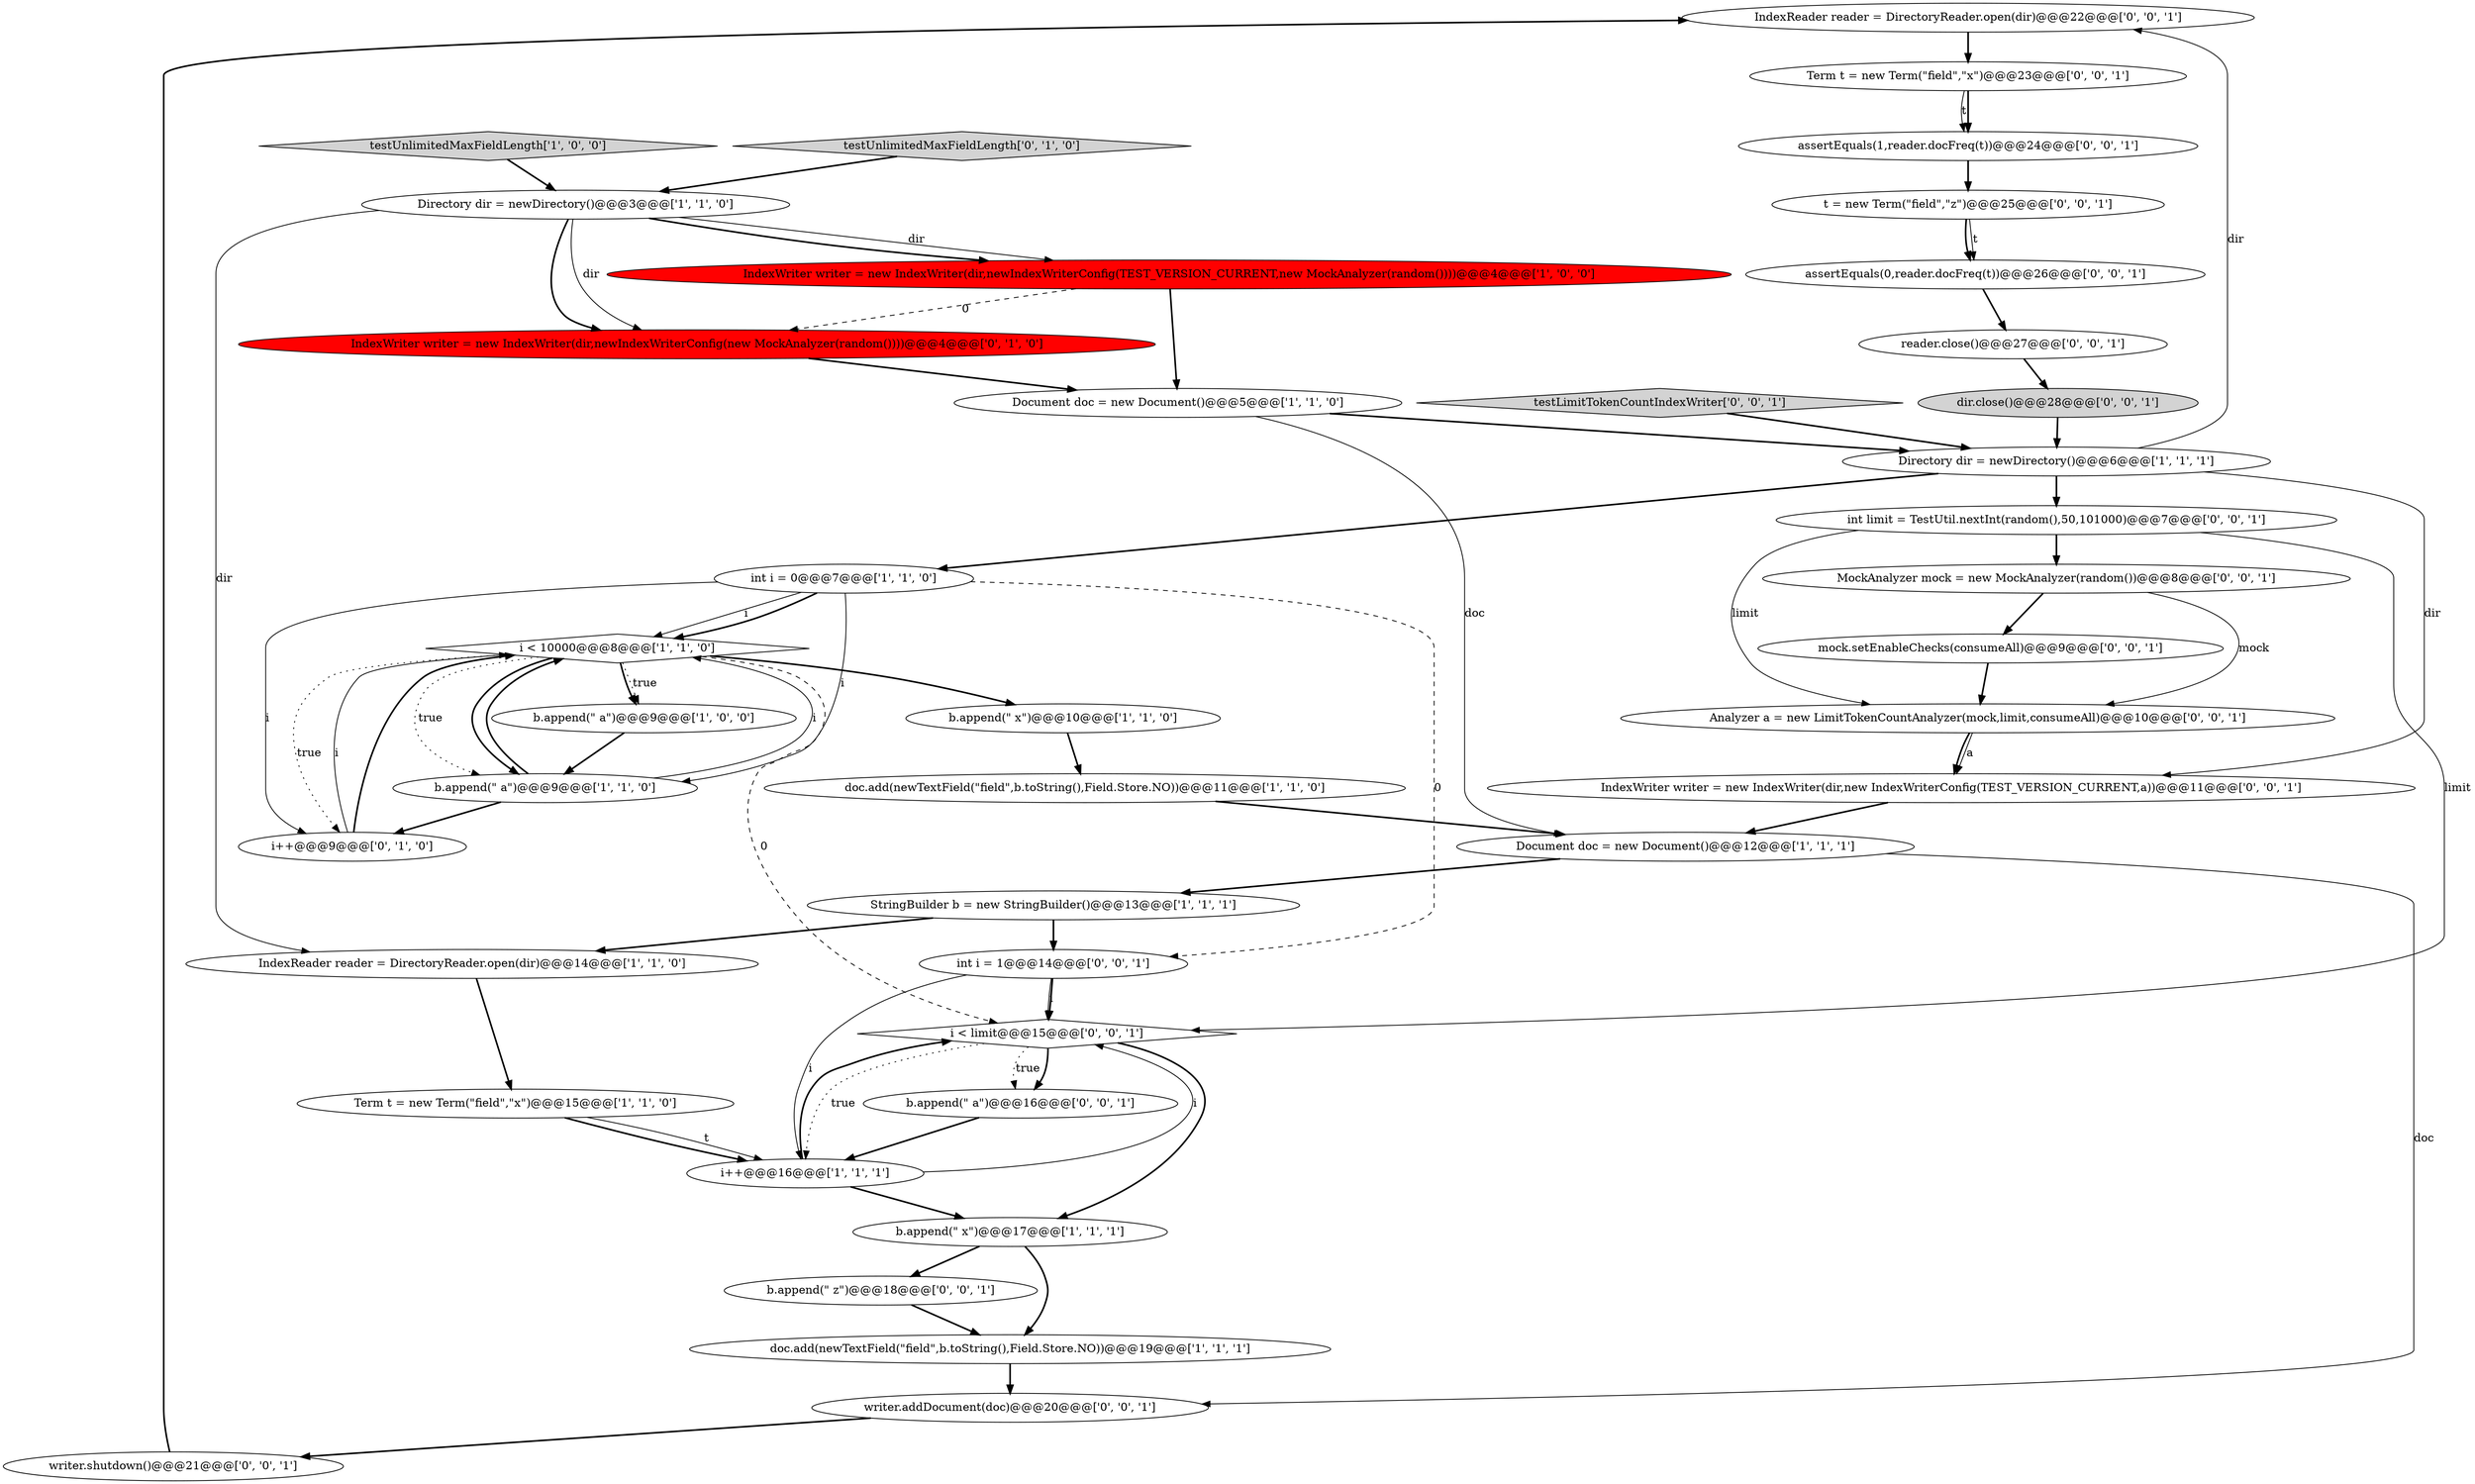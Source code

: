 digraph {
24 [style = filled, label = "IndexReader reader = DirectoryReader.open(dir)@@@22@@@['0', '0', '1']", fillcolor = white, shape = ellipse image = "AAA0AAABBB3BBB"];
14 [style = filled, label = "i < 10000@@@8@@@['1', '1', '0']", fillcolor = white, shape = diamond image = "AAA0AAABBB1BBB"];
18 [style = filled, label = "IndexWriter writer = new IndexWriter(dir,newIndexWriterConfig(new MockAnalyzer(random())))@@@4@@@['0', '1', '0']", fillcolor = red, shape = ellipse image = "AAA1AAABBB2BBB"];
33 [style = filled, label = "t = new Term(\"field\",\"z\")@@@25@@@['0', '0', '1']", fillcolor = white, shape = ellipse image = "AAA0AAABBB3BBB"];
35 [style = filled, label = "int i = 1@@@14@@@['0', '0', '1']", fillcolor = white, shape = ellipse image = "AAA0AAABBB3BBB"];
20 [style = filled, label = "testUnlimitedMaxFieldLength['0', '1', '0']", fillcolor = lightgray, shape = diamond image = "AAA0AAABBB2BBB"];
28 [style = filled, label = "assertEquals(0,reader.docFreq(t))@@@26@@@['0', '0', '1']", fillcolor = white, shape = ellipse image = "AAA0AAABBB3BBB"];
26 [style = filled, label = "IndexWriter writer = new IndexWriter(dir,new IndexWriterConfig(TEST_VERSION_CURRENT,a))@@@11@@@['0', '0', '1']", fillcolor = white, shape = ellipse image = "AAA0AAABBB3BBB"];
30 [style = filled, label = "i < limit@@@15@@@['0', '0', '1']", fillcolor = white, shape = diamond image = "AAA0AAABBB3BBB"];
15 [style = filled, label = "b.append(\" a\")@@@9@@@['1', '1', '0']", fillcolor = white, shape = ellipse image = "AAA0AAABBB1BBB"];
10 [style = filled, label = "b.append(\" x\")@@@17@@@['1', '1', '1']", fillcolor = white, shape = ellipse image = "AAA0AAABBB1BBB"];
5 [style = filled, label = "b.append(\" a\")@@@9@@@['1', '0', '0']", fillcolor = white, shape = ellipse image = "AAA0AAABBB1BBB"];
12 [style = filled, label = "i++@@@16@@@['1', '1', '1']", fillcolor = white, shape = ellipse image = "AAA0AAABBB1BBB"];
31 [style = filled, label = "b.append(\" a\")@@@16@@@['0', '0', '1']", fillcolor = white, shape = ellipse image = "AAA0AAABBB3BBB"];
32 [style = filled, label = "Analyzer a = new LimitTokenCountAnalyzer(mock,limit,consumeAll)@@@10@@@['0', '0', '1']", fillcolor = white, shape = ellipse image = "AAA0AAABBB3BBB"];
27 [style = filled, label = "writer.shutdown()@@@21@@@['0', '0', '1']", fillcolor = white, shape = ellipse image = "AAA0AAABBB3BBB"];
19 [style = filled, label = "i++@@@9@@@['0', '1', '0']", fillcolor = white, shape = ellipse image = "AAA0AAABBB2BBB"];
3 [style = filled, label = "doc.add(newTextField(\"field\",b.toString(),Field.Store.NO))@@@11@@@['1', '1', '0']", fillcolor = white, shape = ellipse image = "AAA0AAABBB1BBB"];
7 [style = filled, label = "IndexReader reader = DirectoryReader.open(dir)@@@14@@@['1', '1', '0']", fillcolor = white, shape = ellipse image = "AAA0AAABBB1BBB"];
17 [style = filled, label = "Document doc = new Document()@@@5@@@['1', '1', '0']", fillcolor = white, shape = ellipse image = "AAA0AAABBB1BBB"];
9 [style = filled, label = "doc.add(newTextField(\"field\",b.toString(),Field.Store.NO))@@@19@@@['1', '1', '1']", fillcolor = white, shape = ellipse image = "AAA0AAABBB1BBB"];
0 [style = filled, label = "IndexWriter writer = new IndexWriter(dir,newIndexWriterConfig(TEST_VERSION_CURRENT,new MockAnalyzer(random())))@@@4@@@['1', '0', '0']", fillcolor = red, shape = ellipse image = "AAA1AAABBB1BBB"];
38 [style = filled, label = "mock.setEnableChecks(consumeAll)@@@9@@@['0', '0', '1']", fillcolor = white, shape = ellipse image = "AAA0AAABBB3BBB"];
25 [style = filled, label = "writer.addDocument(doc)@@@20@@@['0', '0', '1']", fillcolor = white, shape = ellipse image = "AAA0AAABBB3BBB"];
21 [style = filled, label = "Term t = new Term(\"field\",\"x\")@@@23@@@['0', '0', '1']", fillcolor = white, shape = ellipse image = "AAA0AAABBB3BBB"];
23 [style = filled, label = "MockAnalyzer mock = new MockAnalyzer(random())@@@8@@@['0', '0', '1']", fillcolor = white, shape = ellipse image = "AAA0AAABBB3BBB"];
36 [style = filled, label = "int limit = TestUtil.nextInt(random(),50,101000)@@@7@@@['0', '0', '1']", fillcolor = white, shape = ellipse image = "AAA0AAABBB3BBB"];
6 [style = filled, label = "Directory dir = newDirectory()@@@3@@@['1', '1', '0']", fillcolor = white, shape = ellipse image = "AAA0AAABBB1BBB"];
1 [style = filled, label = "testUnlimitedMaxFieldLength['1', '0', '0']", fillcolor = lightgray, shape = diamond image = "AAA0AAABBB1BBB"];
29 [style = filled, label = "dir.close()@@@28@@@['0', '0', '1']", fillcolor = lightgray, shape = ellipse image = "AAA0AAABBB3BBB"];
34 [style = filled, label = "reader.close()@@@27@@@['0', '0', '1']", fillcolor = white, shape = ellipse image = "AAA0AAABBB3BBB"];
16 [style = filled, label = "b.append(\" x\")@@@10@@@['1', '1', '0']", fillcolor = white, shape = ellipse image = "AAA0AAABBB1BBB"];
11 [style = filled, label = "Term t = new Term(\"field\",\"x\")@@@15@@@['1', '1', '0']", fillcolor = white, shape = ellipse image = "AAA0AAABBB1BBB"];
2 [style = filled, label = "int i = 0@@@7@@@['1', '1', '0']", fillcolor = white, shape = ellipse image = "AAA0AAABBB1BBB"];
22 [style = filled, label = "assertEquals(1,reader.docFreq(t))@@@24@@@['0', '0', '1']", fillcolor = white, shape = ellipse image = "AAA0AAABBB3BBB"];
37 [style = filled, label = "b.append(\" z\")@@@18@@@['0', '0', '1']", fillcolor = white, shape = ellipse image = "AAA0AAABBB3BBB"];
4 [style = filled, label = "StringBuilder b = new StringBuilder()@@@13@@@['1', '1', '1']", fillcolor = white, shape = ellipse image = "AAA0AAABBB1BBB"];
13 [style = filled, label = "Directory dir = newDirectory()@@@6@@@['1', '1', '1']", fillcolor = white, shape = ellipse image = "AAA0AAABBB1BBB"];
39 [style = filled, label = "testLimitTokenCountIndexWriter['0', '0', '1']", fillcolor = lightgray, shape = diamond image = "AAA0AAABBB3BBB"];
8 [style = filled, label = "Document doc = new Document()@@@12@@@['1', '1', '1']", fillcolor = white, shape = ellipse image = "AAA0AAABBB1BBB"];
17->8 [style = solid, label="doc"];
14->16 [style = bold, label=""];
36->32 [style = solid, label="limit"];
16->3 [style = bold, label=""];
15->14 [style = solid, label="i"];
4->35 [style = bold, label=""];
22->33 [style = bold, label=""];
12->30 [style = solid, label="i"];
7->11 [style = bold, label=""];
35->30 [style = solid, label="i"];
34->29 [style = bold, label=""];
13->24 [style = solid, label="dir"];
14->19 [style = dotted, label="true"];
15->14 [style = bold, label=""];
28->34 [style = bold, label=""];
21->22 [style = solid, label="t"];
2->19 [style = solid, label="i"];
35->12 [style = solid, label="i"];
19->14 [style = solid, label="i"];
0->17 [style = bold, label=""];
6->18 [style = bold, label=""];
39->13 [style = bold, label=""];
2->35 [style = dashed, label="0"];
33->28 [style = bold, label=""];
14->5 [style = bold, label=""];
18->17 [style = bold, label=""];
30->12 [style = dotted, label="true"];
5->15 [style = bold, label=""];
36->30 [style = solid, label="limit"];
12->30 [style = bold, label=""];
6->0 [style = solid, label="dir"];
6->0 [style = bold, label=""];
11->12 [style = bold, label=""];
26->8 [style = bold, label=""];
20->6 [style = bold, label=""];
15->19 [style = bold, label=""];
32->26 [style = bold, label=""];
2->15 [style = solid, label="i"];
31->12 [style = bold, label=""];
4->7 [style = bold, label=""];
38->32 [style = bold, label=""];
37->9 [style = bold, label=""];
11->12 [style = solid, label="t"];
25->27 [style = bold, label=""];
14->15 [style = dotted, label="true"];
6->18 [style = solid, label="dir"];
12->10 [style = bold, label=""];
1->6 [style = bold, label=""];
14->5 [style = dotted, label="true"];
19->14 [style = bold, label=""];
36->23 [style = bold, label=""];
13->26 [style = solid, label="dir"];
24->21 [style = bold, label=""];
21->22 [style = bold, label=""];
30->31 [style = bold, label=""];
3->8 [style = bold, label=""];
9->25 [style = bold, label=""];
2->14 [style = solid, label="i"];
2->14 [style = bold, label=""];
13->36 [style = bold, label=""];
23->38 [style = bold, label=""];
14->30 [style = dashed, label="0"];
10->37 [style = bold, label=""];
30->10 [style = bold, label=""];
23->32 [style = solid, label="mock"];
0->18 [style = dashed, label="0"];
14->15 [style = bold, label=""];
17->13 [style = bold, label=""];
10->9 [style = bold, label=""];
32->26 [style = solid, label="a"];
27->24 [style = bold, label=""];
8->4 [style = bold, label=""];
33->28 [style = solid, label="t"];
35->30 [style = bold, label=""];
8->25 [style = solid, label="doc"];
30->31 [style = dotted, label="true"];
6->7 [style = solid, label="dir"];
13->2 [style = bold, label=""];
29->13 [style = bold, label=""];
}
